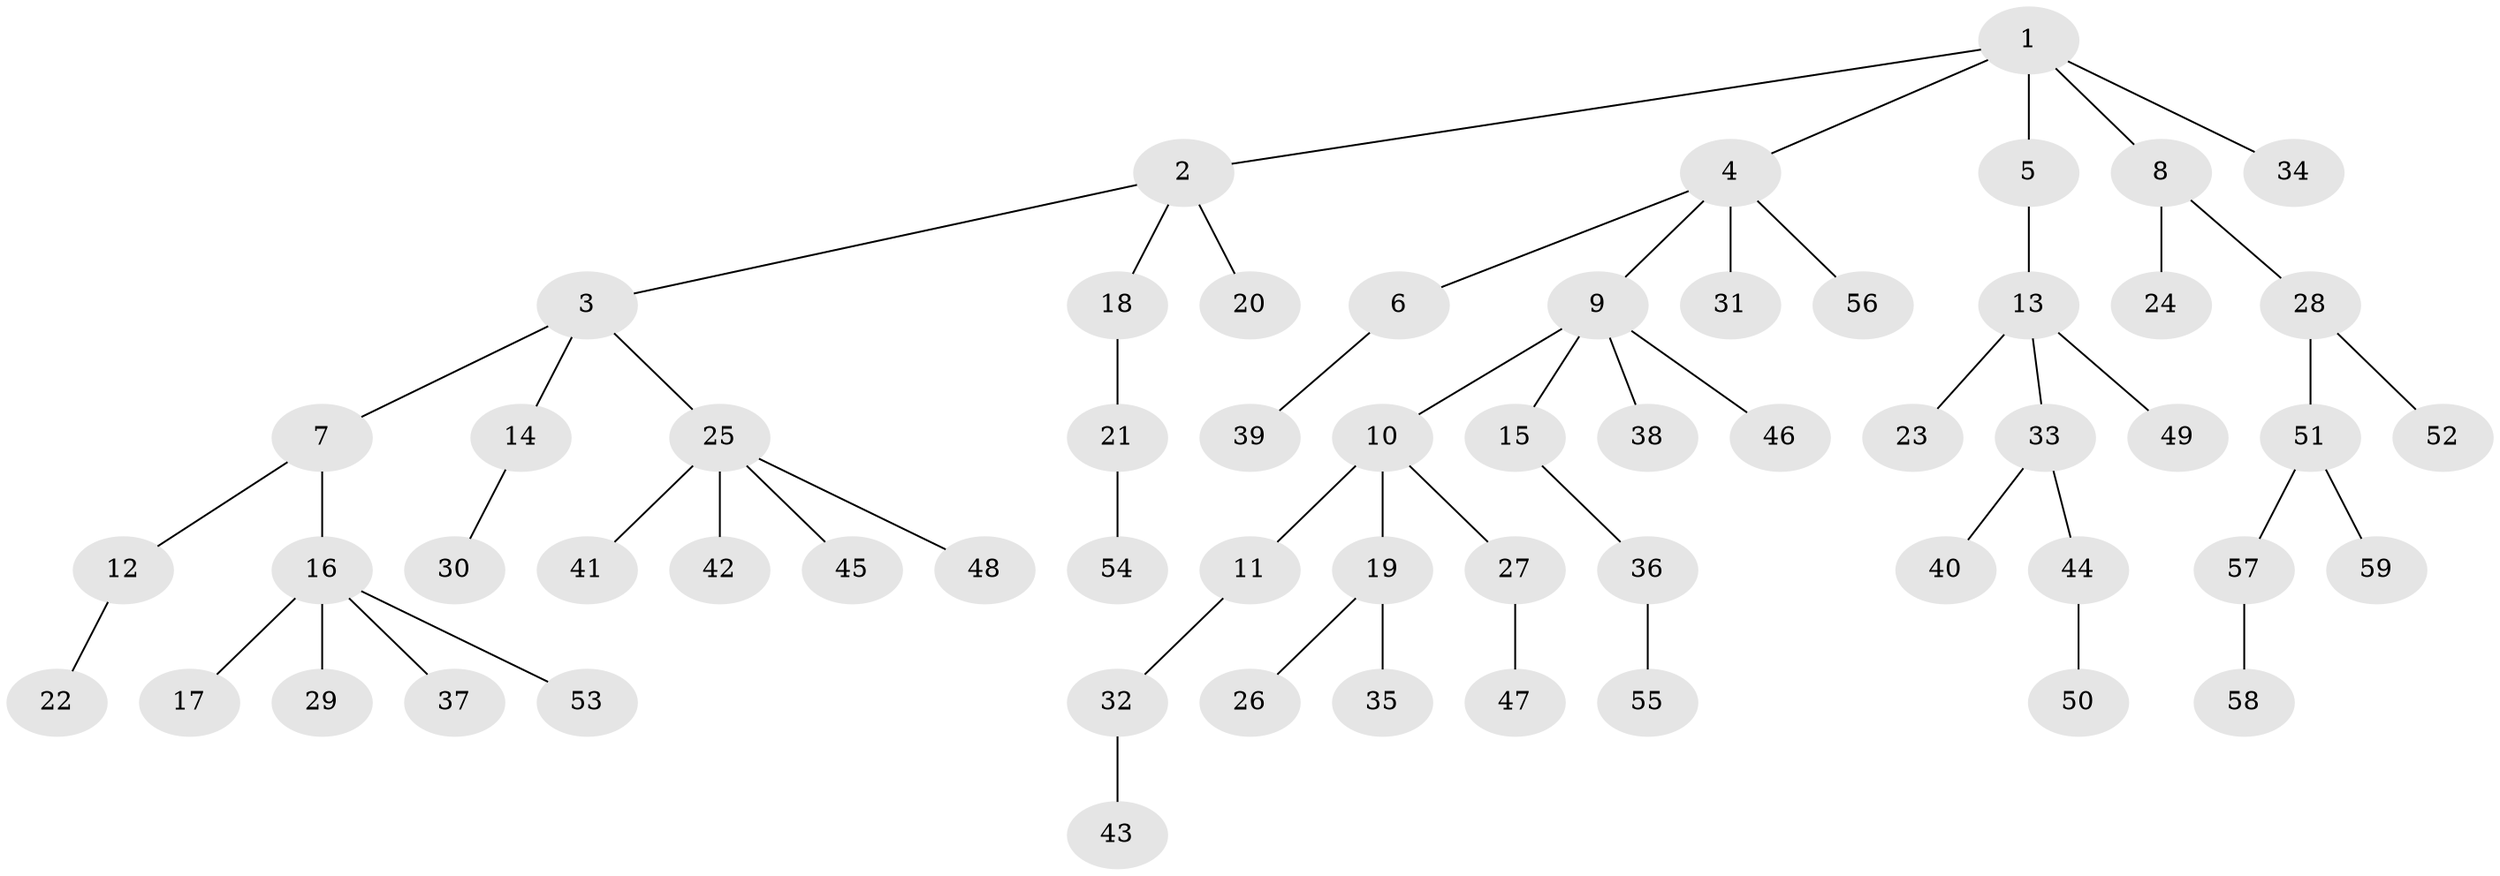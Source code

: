 // coarse degree distribution, {9: 0.02857142857142857, 4: 0.02857142857142857, 5: 0.02857142857142857, 1: 0.5714285714285714, 3: 0.05714285714285714, 2: 0.2571428571428571, 6: 0.02857142857142857}
// Generated by graph-tools (version 1.1) at 2025/19/03/04/25 18:19:03]
// undirected, 59 vertices, 58 edges
graph export_dot {
graph [start="1"]
  node [color=gray90,style=filled];
  1;
  2;
  3;
  4;
  5;
  6;
  7;
  8;
  9;
  10;
  11;
  12;
  13;
  14;
  15;
  16;
  17;
  18;
  19;
  20;
  21;
  22;
  23;
  24;
  25;
  26;
  27;
  28;
  29;
  30;
  31;
  32;
  33;
  34;
  35;
  36;
  37;
  38;
  39;
  40;
  41;
  42;
  43;
  44;
  45;
  46;
  47;
  48;
  49;
  50;
  51;
  52;
  53;
  54;
  55;
  56;
  57;
  58;
  59;
  1 -- 2;
  1 -- 4;
  1 -- 5;
  1 -- 8;
  1 -- 34;
  2 -- 3;
  2 -- 18;
  2 -- 20;
  3 -- 7;
  3 -- 14;
  3 -- 25;
  4 -- 6;
  4 -- 9;
  4 -- 31;
  4 -- 56;
  5 -- 13;
  6 -- 39;
  7 -- 12;
  7 -- 16;
  8 -- 24;
  8 -- 28;
  9 -- 10;
  9 -- 15;
  9 -- 38;
  9 -- 46;
  10 -- 11;
  10 -- 19;
  10 -- 27;
  11 -- 32;
  12 -- 22;
  13 -- 23;
  13 -- 33;
  13 -- 49;
  14 -- 30;
  15 -- 36;
  16 -- 17;
  16 -- 29;
  16 -- 37;
  16 -- 53;
  18 -- 21;
  19 -- 26;
  19 -- 35;
  21 -- 54;
  25 -- 41;
  25 -- 42;
  25 -- 45;
  25 -- 48;
  27 -- 47;
  28 -- 51;
  28 -- 52;
  32 -- 43;
  33 -- 40;
  33 -- 44;
  36 -- 55;
  44 -- 50;
  51 -- 57;
  51 -- 59;
  57 -- 58;
}
